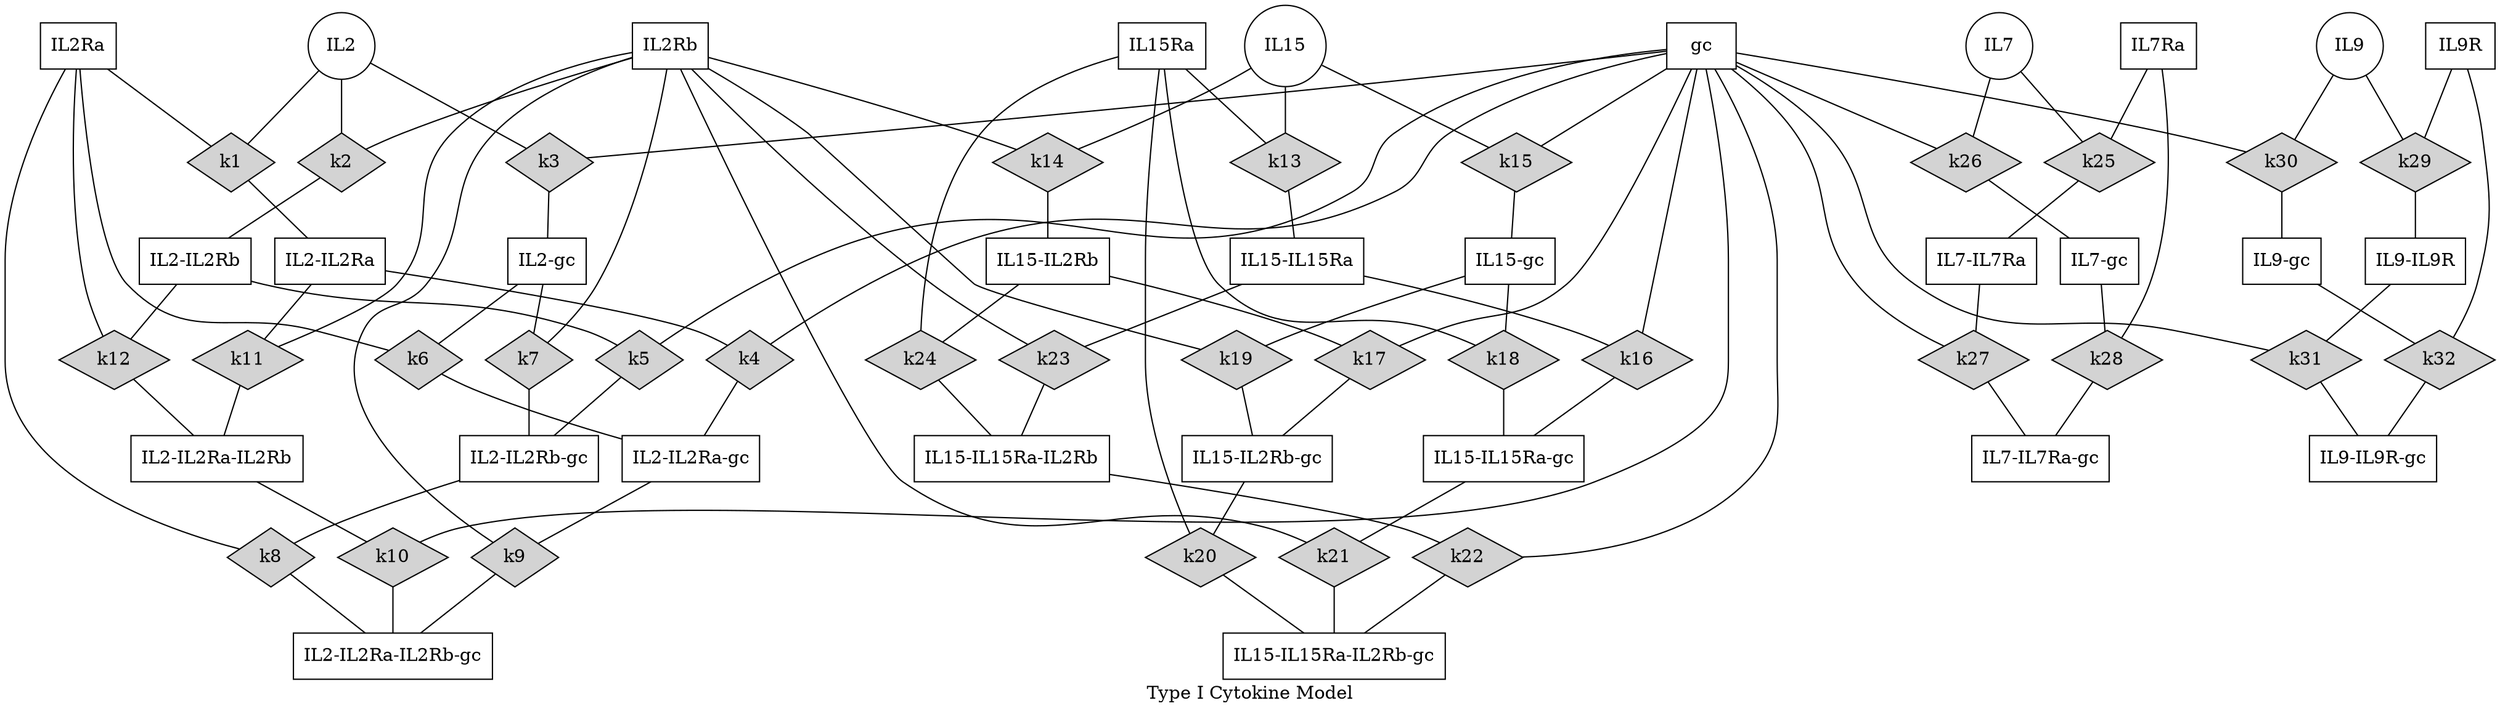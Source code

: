 ##"A few people in the field of genetics are using dot to draw "marriage node diagram"  pedigree drawings.  Here is one I have done of a test pedigree from the FTREE pedigree drawing package (Lion Share was a racehorse)." Contributed by David Duffy.

##Command to get the layout: "dot -Tpng thisfile > thisfile.png"

digraph Ped_Lion_Share           {
# page = "8.2677165,11.692913";
ratio = "auto";
mincross = 2.0;
label = "Type I Cytokine Model";

"IL2"   [shape=circle];
"IL2Ra" [shape=box    ];
"IL2Rb" [shape=box    ];
"gc"    [shape=box    ];
"IL2-IL2Ra" [shape=box];
"IL2-IL2Rb" [shape=box];
"IL2-gc" [shape=box];
"IL2-IL2Ra" [shape=box];
"IL2-IL2Ra" [shape=box];
"IL2-IL2Ra-IL2Rb" [shape=box ];
"IL2-IL2Ra-gc" [shape=box ];
"IL2-IL2Rb-gc" [shape=box ];
"IL2-IL2Ra-IL2Rb-gc" [shape=box ];

"IL15"  [shape=circle];
"IL15Ra"    [shape=box];
"IL15-IL15Ra"   [shape=box];
"IL15-IL2Rb"    [shape=box];
"IL15-gc"   [shape=box];
"IL15-IL15Ra-IL2Rb" [shape=box];
"IL15-IL15Ra-gc"    [shape=box];
"IL15-IL2Rb-gc" [shape=box];
"IL15-IL15Ra-IL2Rb-gc"  [shape=box];

"IL7"   [shape=circle];
"IL7Ra" [shape=box];
"IL7-IL7Ra" [shape=box];
"IL7-gc"    [shape=box];
"IL7-IL7Ra-gc"  [shape=box];

"IL9"   [shape=circle];
"IL9R" [shape=box    ];
"gc"    [shape=box    ];
"IL9-IL9R" [shape=box];
"IL9-gc" [shape=box];
"IL9-IL9R-gc" [shape=box ];

subgraph cluster_IL2 {
    style=filled;
	color=lightgrey;
	node [style=filled,color=white];
    label= "IL2 Family"
}
"k1" [shape=diamond,style=filled,height=.1,width=.1];
"IL2" -> "k1" [dir=none,weight=1];
"IL2Ra" -> "k1" [dir=none,weight=1];
"k1" -> "IL2-IL2Ra" [dir=none, weight=2];

"k2" [shape=diamond,style=filled,height=.1,width=.1];
"IL2" -> "k2" [dir=none,weight=1];
"IL2Rb" -> "k2" [dir=none,weight=1];
"k2" -> "IL2-IL2Rb" [dir=none, weight=2];

"k3" [shape=diamond,style=filled,height=.1,width=.1];
"IL2" -> "k3" [dir=none,weight=1];
"gc" -> "k3" [dir=none,weight=1];
"k3" -> "IL2-gc" [dir=none, weight=2];

"k4" [shape=diamond,style=filled,height=.1,width=.1];
"IL2-IL2Ra" -> "k4" [dir=none,weight=1];
"gc" -> "k4" [dir=none,weight=1];
"k4" -> "IL2-IL2Ra-gc" [dir=none, weight=2];

"k5" [shape=diamond,style=filled,height=.1,width=.1];
"IL2-IL2Rb" -> "k5" [dir=none,weight=1];
"gc" -> "k5" [dir=none,weight=1];
"k5" -> "IL2-IL2Rb-gc" [dir=none, weight=2];

"k6" [shape=diamond,style=filled,height=.1,width=.1];
"IL2-gc" -> "k6" [dir=none,weight=1];
"IL2Ra" -> "k6" [dir=none,weight=1];
"k6" -> "IL2-IL2Ra-gc" [dir=none, weight=2];

"k7" [shape=diamond,style=filled,height=.1,width=.1];
"IL2-gc" -> "k7" [dir=none,weight=1];
"IL2Rb" -> "k7" [dir=none,weight=1];
"k7" -> "IL2-IL2Rb-gc" [dir=none, weight=2];

"k8" [shape=diamond,style=filled,height=.1,width=.1];
"IL2-IL2Rb-gc" -> "k8" [dir=none,weight=1];
"IL2Ra" -> "k8" [dir=none,weight=1];
"k8" -> "IL2-IL2Ra-IL2Rb-gc" [dir=none, weight=2];

"k9" [shape=diamond,style=filled,height=.1,width=.1];
"IL2-IL2Ra-gc" -> "k9" [dir=none,weight=1];
"IL2Rb" -> "k9" [dir=none,weight=1];
"k9" -> "IL2-IL2Ra-IL2Rb-gc" [dir=none, weight=2];

"k10" [shape=diamond,style=filled,height=.1,width=.1];
"IL2-IL2Ra-IL2Rb" -> "k10" [dir=none,weight=1];
"gc" -> "k10" [dir=none,weight=1];
"k10" -> "IL2-IL2Ra-IL2Rb-gc" [dir=none, weight=2];

"k11" [shape=diamond,style=filled,height=.1,width=.1];
"IL2-IL2Ra" -> "k11" [dir=none,weight=1];
"IL2Rb" -> "k11" [dir=none,weight=1];
"k11" -> "IL2-IL2Ra-IL2Rb" [dir=none, weight=2];

"k12" [shape=diamond,style=filled,height=.1,width=.1];
"IL2-IL2Rb" -> "k12" [dir=none,weight=1];
"IL2Ra" -> "k12" [dir=none,weight=1];
"k12" -> "IL2-IL2Ra-IL2Rb" [dir=none, weight=2];

"k13" [shape=diamond,style=filled,height=.1,width=.1];
"IL15" -> "k13" [dir=none,weight=1];
"IL15Ra" -> "k13" [dir=none,weight=1];
"k13" -> "IL15-IL15Ra" [dir=none, weight=2];

"k14" [shape=diamond,style=filled,height=.1,width=.1];
"IL15" -> "k14" [dir=none,weight=1];
"IL2Rb" -> "k14" [dir=none,weight=1];
"k14" -> "IL15-IL2Rb" [dir=none, weight=2];

"k15" [shape=diamond,style=filled,height=.1,width=.1];
"IL15" -> "k15" [dir=none,weight=1];
"gc" -> "k15" [dir=none,weight=1];
"k15" -> "IL15-gc" [dir=none, weight=2];

"k16" [shape=diamond,style=filled,height=.1,width=.1];
"IL15-IL15Ra" -> "k16" [dir=none,weight=1];
"gc" -> "k16" [dir=none,weight=1];
"k16" -> "IL15-IL15Ra-gc" [dir=none, weight=2];

"k17" [shape=diamond,style=filled,height=.1,width=.1];
"IL15-IL2Rb" -> "k17" [dir=none,weight=1];
"gc" -> "k17" [dir=none,weight=1];
"k17" -> "IL15-IL2Rb-gc" [dir=none, weight=2];

"k18" [shape=diamond,style=filled,height=.1,width=.1];
"IL15-gc" -> "k18" [dir=none,weight=1];
"IL15Ra" -> "k18" [dir=none,weight=1];
"k18" -> "IL15-IL15Ra-gc" [dir=none, weight=2];

"k19" [shape=diamond,style=filled,height=.1,width=.1];
"IL15-gc" -> "k19" [dir=none,weight=1];
"IL2Rb" -> "k19" [dir=none,weight=1];
"k19" -> "IL15-IL2Rb-gc" [dir=none, weight=2];

"k20" [shape=diamond,style=filled,height=.1,width=.1];
"IL15-IL2Rb-gc" -> "k20" [dir=none,weight=1];
"IL15Ra" -> "k20" [dir=none,weight=1];
"k20" -> "IL15-IL15Ra-IL2Rb-gc" [dir=none, weight=2];

"k21" [shape=diamond,style=filled,height=.1,width=.1];
"IL15-IL15Ra-gc" -> "k21" [dir=none,weight=1];
"IL2Rb" -> "k21" [dir=none,weight=1];
"k21" -> "IL15-IL15Ra-IL2Rb-gc" [dir=none, weight=2];

"k22" [shape=diamond,style=filled,height=.1,width=.1];
"IL15-IL15Ra-IL2Rb" -> "k22" [dir=none,weight=1];
"gc" -> "k22" [dir=none,weight=1];
"k22" -> "IL15-IL15Ra-IL2Rb-gc" [dir=none, weight=2];

"k23" [shape=diamond,style=filled,height=.1,width=.1];
"IL15-IL15Ra" -> "k23" [dir=none,weight=1];
"IL2Rb" -> "k23" [dir=none,weight=1];
"k23" -> "IL15-IL15Ra-IL2Rb" [dir=none, weight=2];

"k24" [shape=diamond,style=filled,height=.1,width=.1];
"IL15-IL2Rb" -> "k24" [dir=none,weight=1];
"IL15Ra" -> "k24" [dir=none,weight=1];
"k24" -> "IL15-IL15Ra-IL2Rb" [dir=none, weight=2];

"k25" [shape=diamond,style=filled,height=.1,width=.1];
"IL7" -> "k25" [dir=none,weight=1];
"IL7Ra" -> "k25" [dir=none,weight=1];
"k25" -> "IL7-IL7Ra" [dir=none, weight=2];

"k26" [shape=diamond,style=filled,height=.1,width=.1];
"IL7" -> "k26" [dir=none,weight=1];
"gc" -> "k26" [dir=none,weight=1];
"k26" -> "IL7-gc" [dir=none, weight=2];

"k27" [shape=diamond,style=filled,height=.1,width=.1];
"IL7-IL7Ra" -> "k27" [dir=none,weight=1];
"gc" -> "k27" [dir=none,weight=1];
"k27" -> "IL7-IL7Ra-gc" [dir=none, weight=2];

"k28" [shape=diamond,style=filled,height=.1,width=.1];
"IL7-gc" -> "k28" [dir=none,weight=1];
"IL7Ra" -> "k28" [dir=none,weight=1];
"k28" -> "IL7-IL7Ra-gc" [dir=none, weight=2];

"k29" [shape=diamond,style=filled,height=.1,width=.1];
"IL9" -> "k29" [dir=none,weight=1];
"IL9R" -> "k29" [dir=none,weight=1];
"k29" -> "IL9-IL9R" [dir=none, weight=2];

"k30" [shape=diamond,style=filled,height=.1,width=.1];
"IL9" -> "k30" [dir=none,weight=1];
"gc" -> "k30" [dir=none,weight=1];
"k30" -> "IL9-gc" [dir=none, weight=2];

"k31" [shape=diamond,style=filled,height=.1,width=.1];
"IL9-IL9R" -> "k31" [dir=none,weight=1];
"gc" -> "k31" [dir=none,weight=1];
"k31" -> "IL9-IL9R-gc" [dir=none, weight=2];

"k32" [shape=diamond,style=filled,height=.1,width=.1];
"IL9-gc" -> "k32" [dir=none,weight=1];
"IL9R" -> "k32" [dir=none,weight=1];
"k32" -> "IL9-IL9R-gc" [dir=none, weight=2];

}
